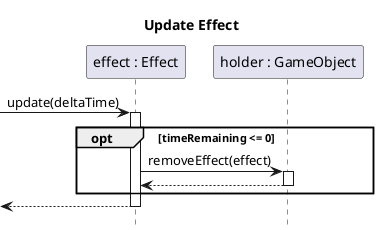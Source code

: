 @startuml effect-update

title Update Effect
hide footbox

participant "effect : Effect" as effect
participant "holder : GameObject" as holder

[-> effect ++: update(deltaTime)
	opt timeRemaining <= 0
		effect -> holder ++: removeEffect(effect)
		return
	end
return

@enduml
